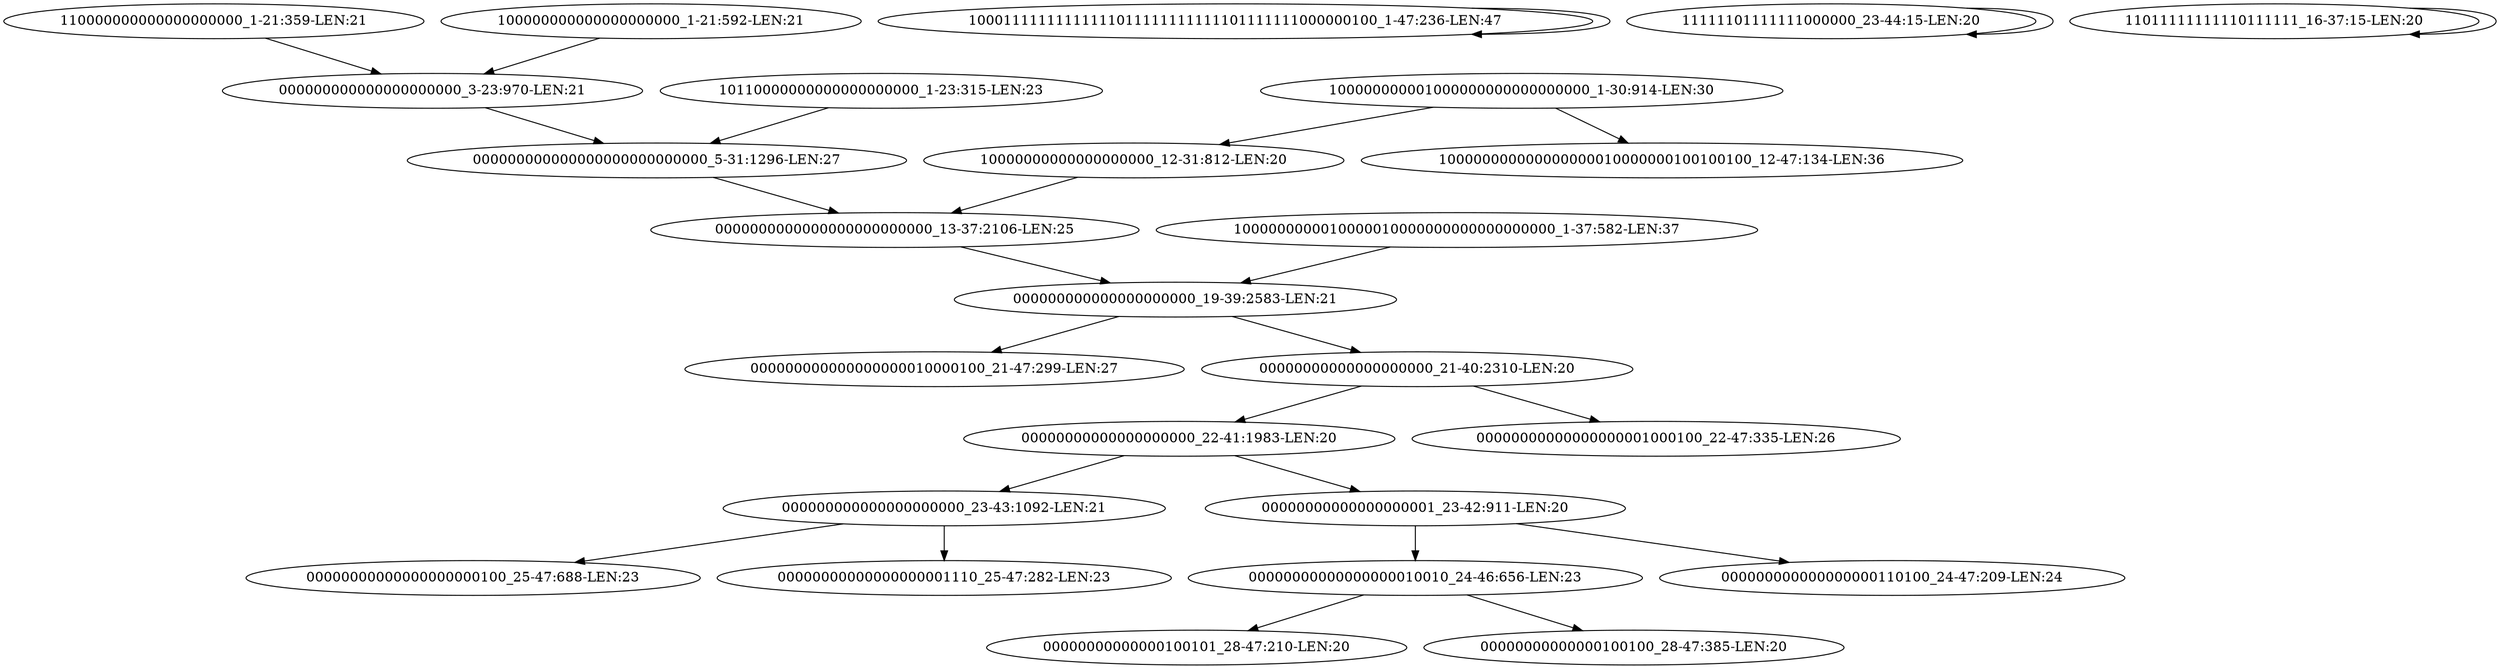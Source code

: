 digraph G {
    "00000000000000000010010_24-46:656-LEN:23" -> "00000000000000100101_28-47:210-LEN:20";
    "00000000000000000010010_24-46:656-LEN:23" -> "00000000000000100100_28-47:385-LEN:20";
    "000000000000000000000000000_5-31:1296-LEN:27" -> "0000000000000000000000000_13-37:2106-LEN:25";
    "000000000000000000000_19-39:2583-LEN:21" -> "000000000000000000010000100_21-47:299-LEN:27";
    "000000000000000000000_19-39:2583-LEN:21" -> "00000000000000000000_21-40:2310-LEN:20";
    "1000000000010000010000000000000000000_1-37:582-LEN:37" -> "000000000000000000000_19-39:2583-LEN:21";
    "000000000000000000000_23-43:1092-LEN:21" -> "00000000000000000000100_25-47:688-LEN:23";
    "000000000000000000000_23-43:1092-LEN:21" -> "00000000000000000001110_25-47:282-LEN:23";
    "0000000000000000000000000_13-37:2106-LEN:25" -> "000000000000000000000_19-39:2583-LEN:21";
    "10001111111111111011111111111101111111000000100_1-47:236-LEN:47" -> "10001111111111111011111111111101111111000000100_1-47:236-LEN:47";
    "11111101111111000000_23-44:15-LEN:20" -> "11111101111111000000_23-44:15-LEN:20";
    "11011111111110111111_16-37:15-LEN:20" -> "11011111111110111111_16-37:15-LEN:20";
    "110000000000000000000_1-21:359-LEN:21" -> "000000000000000000000_3-23:970-LEN:21";
    "10000000000000000000_12-31:812-LEN:20" -> "0000000000000000000000000_13-37:2106-LEN:25";
    "00000000000000000000_21-40:2310-LEN:20" -> "00000000000000000000_22-41:1983-LEN:20";
    "00000000000000000000_21-40:2310-LEN:20" -> "00000000000000000001000100_22-47:335-LEN:26";
    "10110000000000000000000_1-23:315-LEN:23" -> "000000000000000000000000000_5-31:1296-LEN:27";
    "00000000000000000001_23-42:911-LEN:20" -> "00000000000000000010010_24-46:656-LEN:23";
    "00000000000000000001_23-42:911-LEN:20" -> "000000000000000000110100_24-47:209-LEN:24";
    "100000000001000000000000000000_1-30:914-LEN:30" -> "100000000000000000010000000100100100_12-47:134-LEN:36";
    "100000000001000000000000000000_1-30:914-LEN:30" -> "10000000000000000000_12-31:812-LEN:20";
    "000000000000000000000_3-23:970-LEN:21" -> "000000000000000000000000000_5-31:1296-LEN:27";
    "100000000000000000000_1-21:592-LEN:21" -> "000000000000000000000_3-23:970-LEN:21";
    "00000000000000000000_22-41:1983-LEN:20" -> "000000000000000000000_23-43:1092-LEN:21";
    "00000000000000000000_22-41:1983-LEN:20" -> "00000000000000000001_23-42:911-LEN:20";
}
